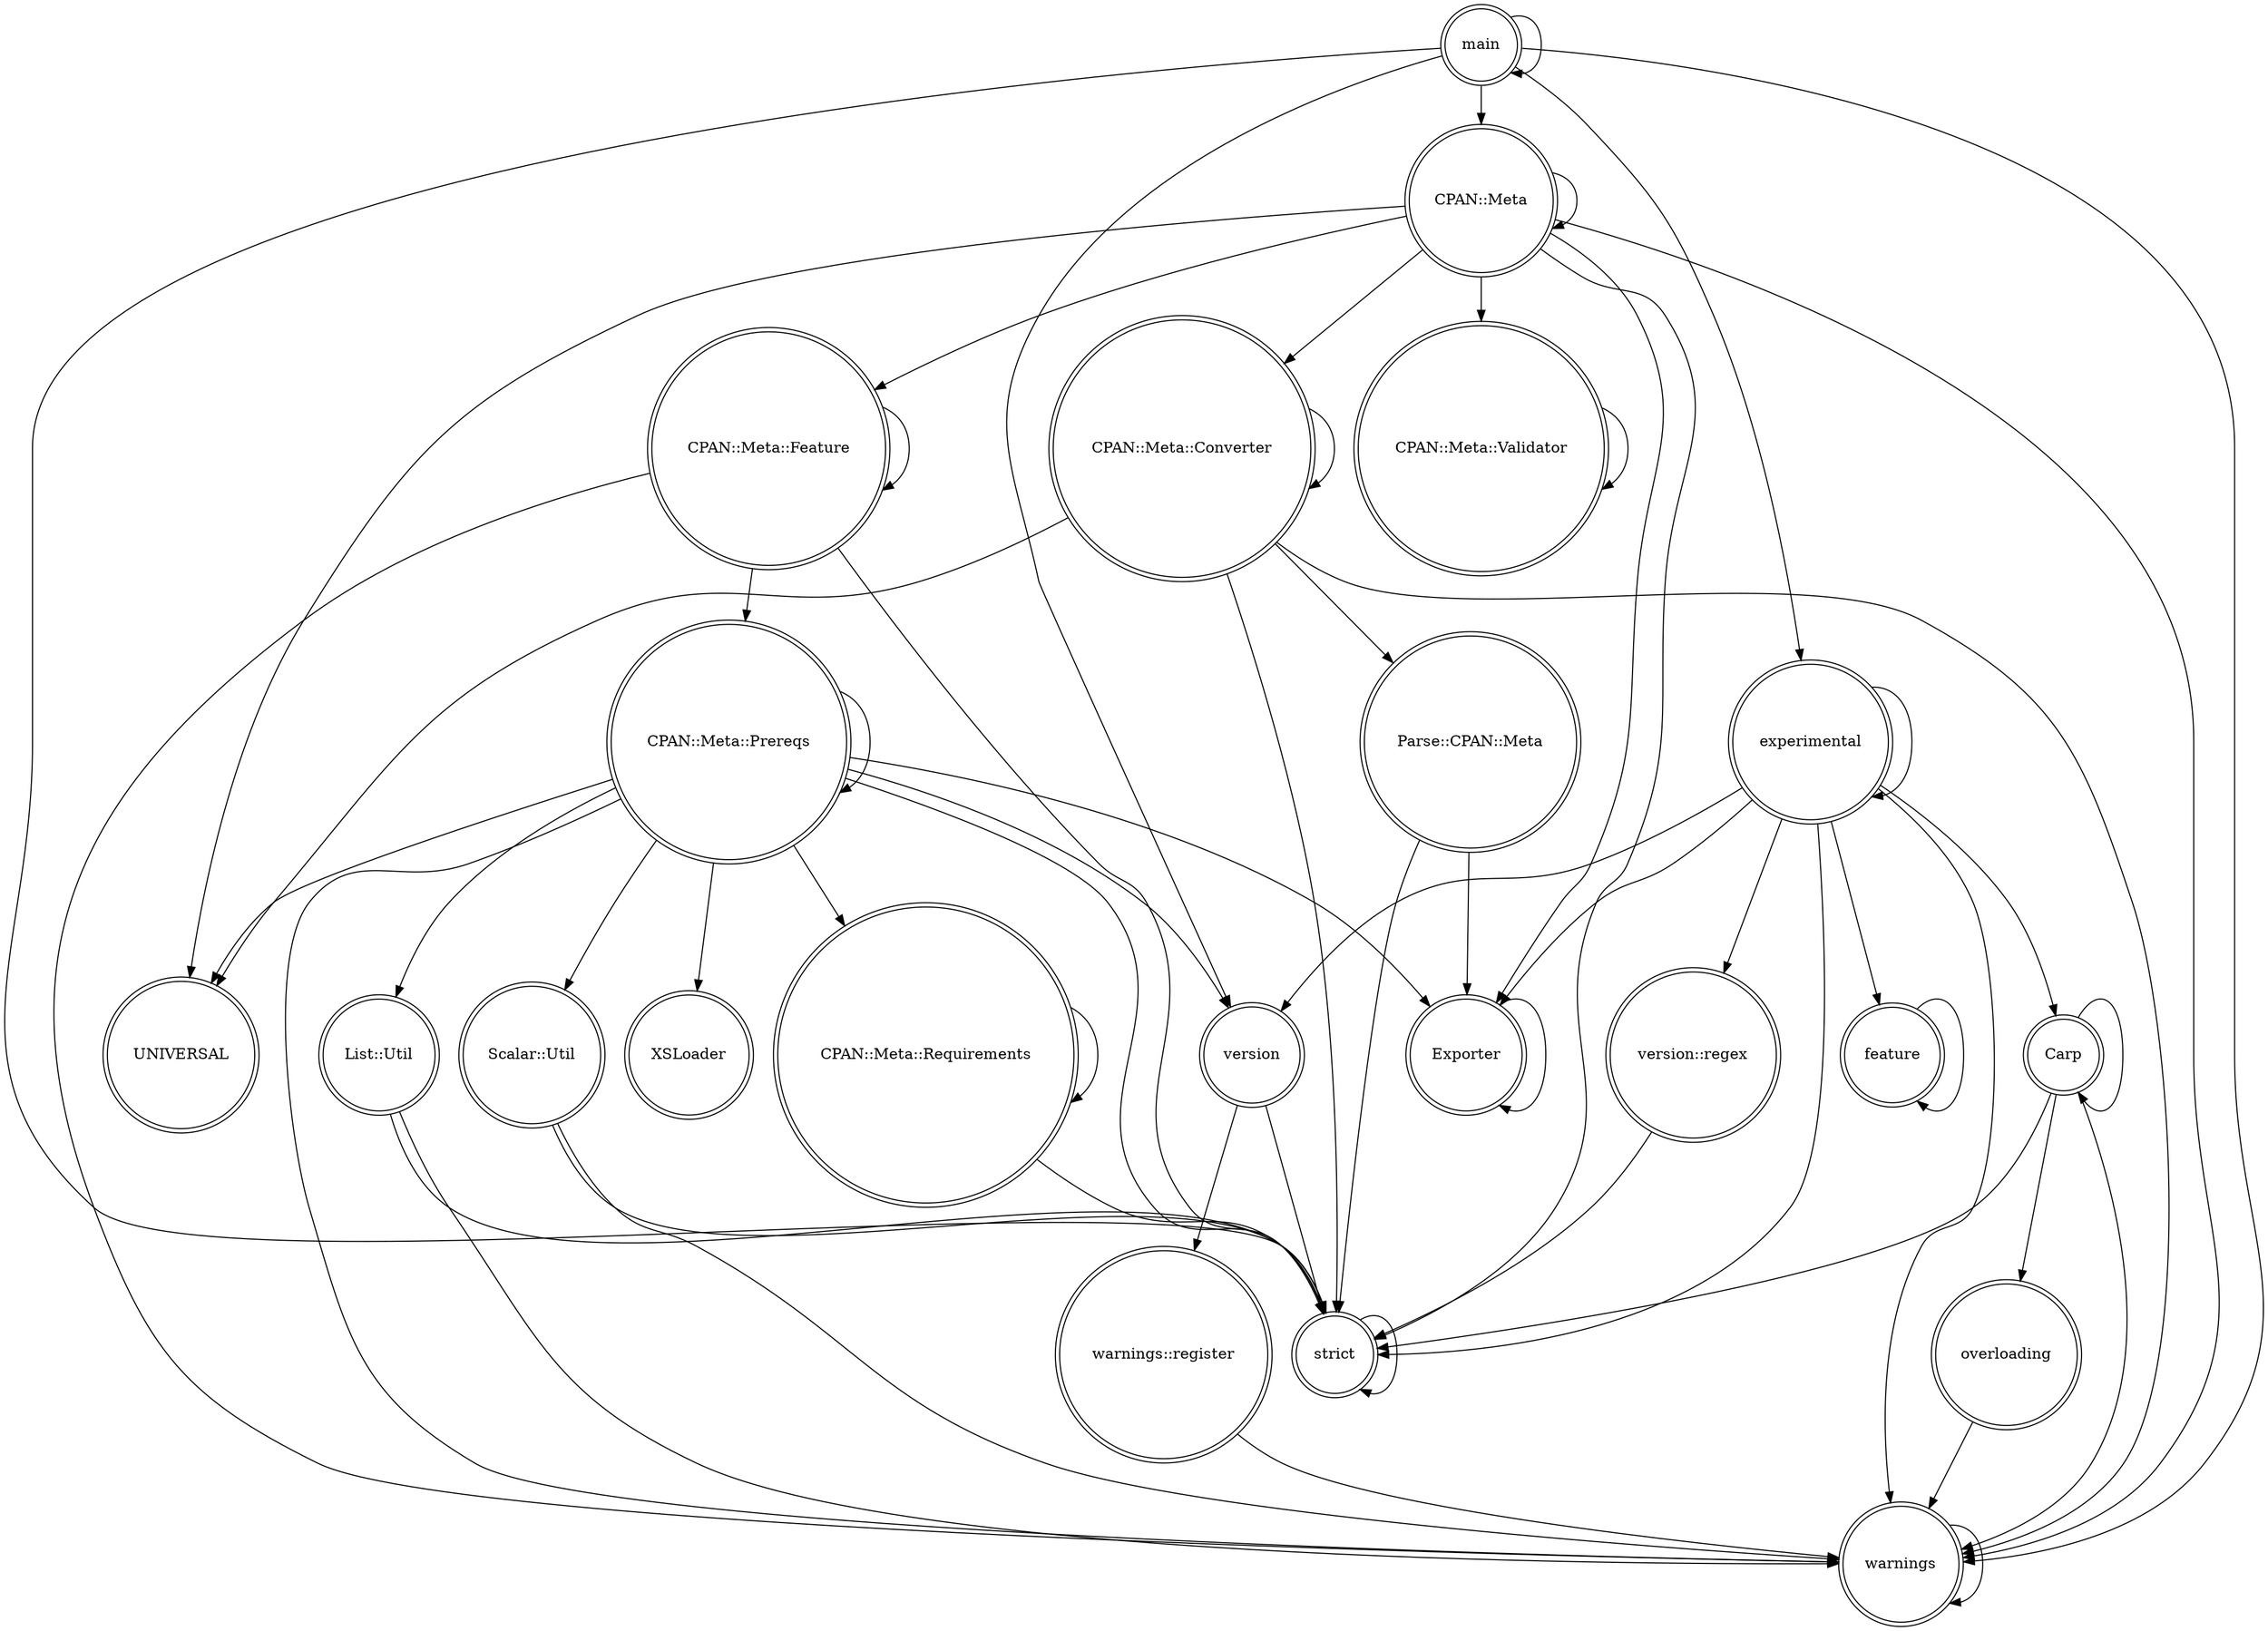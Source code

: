 digraph {
graph [overlap=false]
node [shape=doublecircle];
"main" -> "warnings";
"CPAN::Meta" -> "Exporter";
"Scalar::Util" -> "warnings";
"version" -> "warnings::register";
"main" -> "CPAN::Meta";
"main" -> "strict";
"CPAN::Meta::Converter" -> "Parse::CPAN::Meta";
"List::Util" -> "warnings";
"experimental" -> "experimental";
"CPAN::Meta::Requirements" -> "CPAN::Meta::Requirements";
"Parse::CPAN::Meta" -> "Exporter";
"CPAN::Meta::Validator" -> "CPAN::Meta::Validator";
"CPAN::Meta::Prereqs" -> "warnings";
"Scalar::Util" -> "strict";
"experimental" -> "feature";
"List::Util" -> "strict";
"CPAN::Meta::Feature" -> "strict";
"CPAN::Meta" -> "CPAN::Meta";
"overloading" -> "warnings";
"CPAN::Meta::Prereqs" -> "Scalar::Util";
"CPAN::Meta::Feature" -> "CPAN::Meta::Feature";
"Carp" -> "overloading";
"strict" -> "strict";
"version::regex" -> "strict";
"CPAN::Meta::Prereqs" -> "XSLoader";
"experimental" -> "strict";
"CPAN::Meta::Feature" -> "CPAN::Meta::Prereqs";
"Carp" -> "warnings";
"CPAN::Meta::Converter" -> "UNIVERSAL";
"CPAN::Meta::Prereqs" -> "CPAN::Meta::Requirements";
"CPAN::Meta::Converter" -> "CPAN::Meta::Converter";
"CPAN::Meta::Requirements" -> "strict";
"Carp" -> "strict";
"experimental" -> "version::regex";
"main" -> "version";
"main" -> "experimental";
"CPAN::Meta::Converter" -> "strict";
"experimental" -> "version";
"main" -> "main";
"CPAN::Meta" -> "warnings";
"Parse::CPAN::Meta" -> "strict";
"CPAN::Meta" -> "CPAN::Meta::Converter";
"CPAN::Meta" -> "CPAN::Meta::Feature";
"CPAN::Meta::Prereqs" -> "Exporter";
"CPAN::Meta::Prereqs" -> "UNIVERSAL";
"CPAN::Meta::Feature" -> "warnings";
"CPAN::Meta::Prereqs" -> "List::Util";
"Exporter" -> "Exporter";
"experimental" -> "Carp";
"warnings" -> "warnings";
"experimental" -> "warnings";
"CPAN::Meta" -> "strict";
"CPAN::Meta" -> "UNIVERSAL";
"CPAN::Meta::Prereqs" -> "strict";
"CPAN::Meta" -> "CPAN::Meta::Validator";
"CPAN::Meta::Converter" -> "warnings";
"feature" -> "feature";
"version" -> "strict";
"experimental" -> "Exporter";
"Carp" -> "Carp";
"warnings::register" -> "warnings";
"CPAN::Meta::Prereqs" -> "CPAN::Meta::Prereqs";
"CPAN::Meta::Prereqs" -> "version";
}
